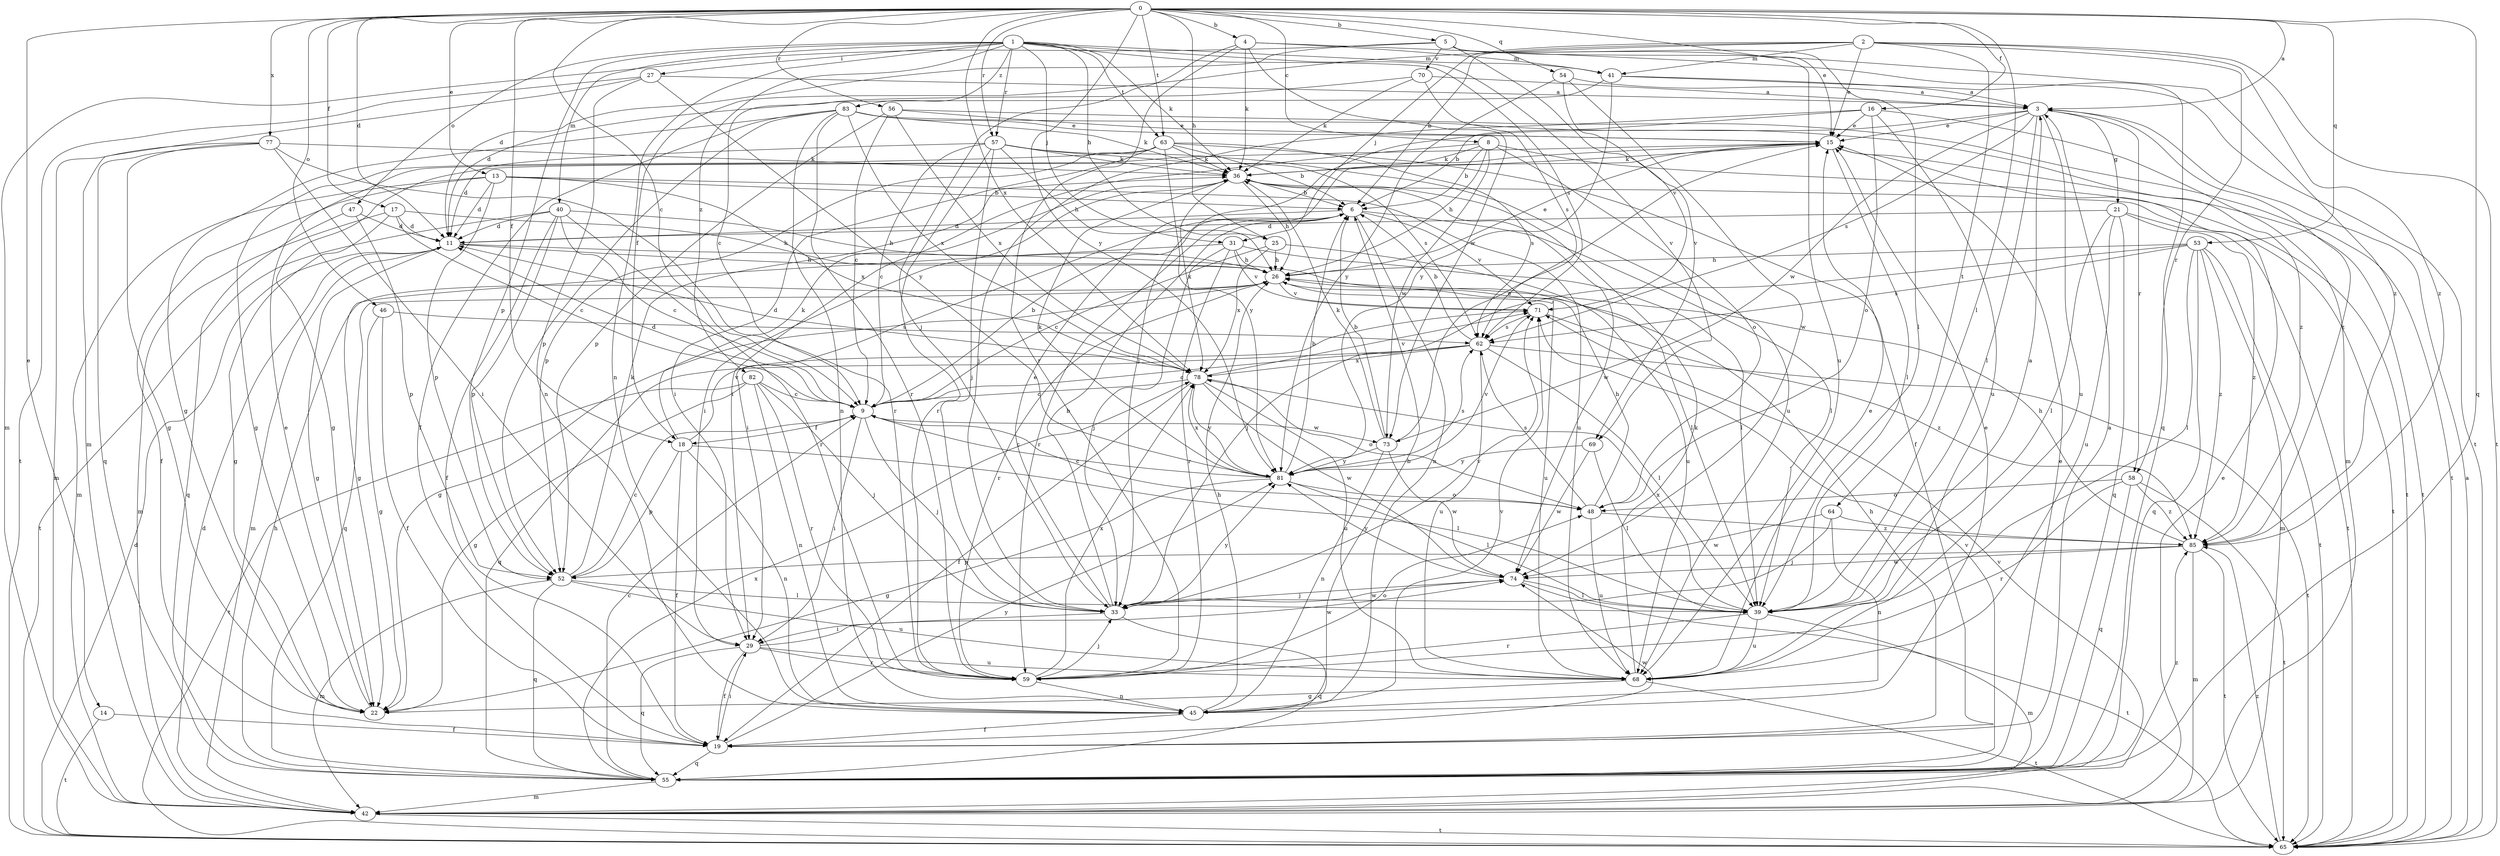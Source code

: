 strict digraph  {
0;
1;
2;
3;
4;
5;
6;
8;
9;
11;
13;
14;
15;
16;
17;
18;
19;
21;
22;
25;
26;
27;
29;
31;
33;
36;
39;
40;
41;
42;
45;
46;
47;
48;
52;
53;
54;
55;
56;
57;
58;
59;
62;
63;
64;
65;
68;
69;
70;
71;
73;
74;
77;
78;
81;
82;
83;
85;
0 -> 3  [label=a];
0 -> 4  [label=b];
0 -> 5  [label=b];
0 -> 8  [label=c];
0 -> 9  [label=c];
0 -> 11  [label=d];
0 -> 13  [label=e];
0 -> 14  [label=e];
0 -> 15  [label=e];
0 -> 16  [label=f];
0 -> 17  [label=f];
0 -> 18  [label=f];
0 -> 25  [label=h];
0 -> 39  [label=l];
0 -> 46  [label=o];
0 -> 53  [label=q];
0 -> 54  [label=q];
0 -> 55  [label=q];
0 -> 56  [label=r];
0 -> 57  [label=r];
0 -> 63  [label=t];
0 -> 77  [label=x];
0 -> 78  [label=x];
0 -> 81  [label=y];
1 -> 25  [label=h];
1 -> 27  [label=i];
1 -> 31  [label=j];
1 -> 36  [label=k];
1 -> 40  [label=m];
1 -> 41  [label=m];
1 -> 45  [label=n];
1 -> 47  [label=o];
1 -> 52  [label=p];
1 -> 57  [label=r];
1 -> 62  [label=s];
1 -> 63  [label=t];
1 -> 69  [label=v];
1 -> 82  [label=z];
1 -> 83  [label=z];
2 -> 6  [label=b];
2 -> 15  [label=e];
2 -> 18  [label=f];
2 -> 31  [label=j];
2 -> 41  [label=m];
2 -> 58  [label=r];
2 -> 64  [label=t];
2 -> 65  [label=t];
2 -> 85  [label=z];
3 -> 15  [label=e];
3 -> 21  [label=g];
3 -> 33  [label=j];
3 -> 39  [label=l];
3 -> 58  [label=r];
3 -> 62  [label=s];
3 -> 68  [label=u];
3 -> 73  [label=w];
3 -> 85  [label=z];
4 -> 33  [label=j];
4 -> 36  [label=k];
4 -> 41  [label=m];
4 -> 59  [label=r];
4 -> 65  [label=t];
4 -> 73  [label=w];
5 -> 11  [label=d];
5 -> 39  [label=l];
5 -> 42  [label=m];
5 -> 68  [label=u];
5 -> 69  [label=v];
5 -> 70  [label=v];
5 -> 85  [label=z];
6 -> 11  [label=d];
6 -> 29  [label=i];
6 -> 39  [label=l];
6 -> 45  [label=n];
6 -> 59  [label=r];
6 -> 71  [label=v];
8 -> 6  [label=b];
8 -> 26  [label=h];
8 -> 29  [label=i];
8 -> 36  [label=k];
8 -> 48  [label=o];
8 -> 65  [label=t];
8 -> 73  [label=w];
9 -> 6  [label=b];
9 -> 11  [label=d];
9 -> 18  [label=f];
9 -> 29  [label=i];
9 -> 33  [label=j];
9 -> 73  [label=w];
11 -> 22  [label=g];
11 -> 26  [label=h];
11 -> 39  [label=l];
11 -> 42  [label=m];
13 -> 6  [label=b];
13 -> 11  [label=d];
13 -> 19  [label=f];
13 -> 42  [label=m];
13 -> 52  [label=p];
13 -> 68  [label=u];
13 -> 78  [label=x];
14 -> 19  [label=f];
14 -> 65  [label=t];
15 -> 22  [label=g];
15 -> 36  [label=k];
15 -> 39  [label=l];
15 -> 65  [label=t];
16 -> 6  [label=b];
16 -> 15  [label=e];
16 -> 33  [label=j];
16 -> 42  [label=m];
16 -> 48  [label=o];
16 -> 68  [label=u];
17 -> 9  [label=c];
17 -> 11  [label=d];
17 -> 22  [label=g];
17 -> 26  [label=h];
17 -> 42  [label=m];
18 -> 19  [label=f];
18 -> 36  [label=k];
18 -> 39  [label=l];
18 -> 45  [label=n];
18 -> 52  [label=p];
18 -> 71  [label=v];
19 -> 3  [label=a];
19 -> 26  [label=h];
19 -> 29  [label=i];
19 -> 55  [label=q];
19 -> 74  [label=w];
19 -> 81  [label=y];
21 -> 11  [label=d];
21 -> 39  [label=l];
21 -> 55  [label=q];
21 -> 65  [label=t];
21 -> 68  [label=u];
21 -> 85  [label=z];
22 -> 15  [label=e];
25 -> 9  [label=c];
25 -> 26  [label=h];
25 -> 68  [label=u];
25 -> 78  [label=x];
26 -> 15  [label=e];
26 -> 22  [label=g];
26 -> 55  [label=q];
26 -> 59  [label=r];
26 -> 68  [label=u];
26 -> 71  [label=v];
27 -> 3  [label=a];
27 -> 42  [label=m];
27 -> 45  [label=n];
27 -> 65  [label=t];
27 -> 81  [label=y];
29 -> 19  [label=f];
29 -> 55  [label=q];
29 -> 59  [label=r];
29 -> 68  [label=u];
29 -> 74  [label=w];
31 -> 22  [label=g];
31 -> 26  [label=h];
31 -> 33  [label=j];
31 -> 39  [label=l];
31 -> 59  [label=r];
31 -> 71  [label=v];
33 -> 6  [label=b];
33 -> 15  [label=e];
33 -> 29  [label=i];
33 -> 55  [label=q];
33 -> 71  [label=v];
33 -> 74  [label=w];
33 -> 81  [label=y];
36 -> 6  [label=b];
36 -> 26  [label=h];
36 -> 29  [label=i];
36 -> 65  [label=t];
36 -> 74  [label=w];
36 -> 78  [label=x];
39 -> 3  [label=a];
39 -> 42  [label=m];
39 -> 59  [label=r];
39 -> 68  [label=u];
39 -> 78  [label=x];
40 -> 9  [label=c];
40 -> 11  [label=d];
40 -> 19  [label=f];
40 -> 26  [label=h];
40 -> 52  [label=p];
40 -> 59  [label=r];
40 -> 65  [label=t];
41 -> 3  [label=a];
41 -> 11  [label=d];
41 -> 55  [label=q];
41 -> 81  [label=y];
42 -> 11  [label=d];
42 -> 15  [label=e];
42 -> 65  [label=t];
42 -> 71  [label=v];
45 -> 6  [label=b];
45 -> 15  [label=e];
45 -> 19  [label=f];
45 -> 26  [label=h];
45 -> 71  [label=v];
46 -> 19  [label=f];
46 -> 22  [label=g];
46 -> 62  [label=s];
47 -> 11  [label=d];
47 -> 52  [label=p];
47 -> 55  [label=q];
48 -> 9  [label=c];
48 -> 26  [label=h];
48 -> 62  [label=s];
48 -> 68  [label=u];
48 -> 85  [label=z];
52 -> 9  [label=c];
52 -> 36  [label=k];
52 -> 39  [label=l];
52 -> 42  [label=m];
52 -> 55  [label=q];
52 -> 68  [label=u];
53 -> 26  [label=h];
53 -> 33  [label=j];
53 -> 39  [label=l];
53 -> 42  [label=m];
53 -> 55  [label=q];
53 -> 62  [label=s];
53 -> 65  [label=t];
53 -> 85  [label=z];
54 -> 3  [label=a];
54 -> 71  [label=v];
54 -> 74  [label=w];
54 -> 81  [label=y];
55 -> 9  [label=c];
55 -> 15  [label=e];
55 -> 26  [label=h];
55 -> 42  [label=m];
55 -> 71  [label=v];
55 -> 78  [label=x];
55 -> 85  [label=z];
56 -> 9  [label=c];
56 -> 15  [label=e];
56 -> 52  [label=p];
56 -> 65  [label=t];
56 -> 78  [label=x];
57 -> 9  [label=c];
57 -> 11  [label=d];
57 -> 26  [label=h];
57 -> 33  [label=j];
57 -> 36  [label=k];
57 -> 59  [label=r];
57 -> 62  [label=s];
57 -> 68  [label=u];
58 -> 48  [label=o];
58 -> 55  [label=q];
58 -> 59  [label=r];
58 -> 65  [label=t];
58 -> 85  [label=z];
59 -> 33  [label=j];
59 -> 45  [label=n];
59 -> 48  [label=o];
59 -> 78  [label=x];
62 -> 6  [label=b];
62 -> 9  [label=c];
62 -> 39  [label=l];
62 -> 55  [label=q];
62 -> 65  [label=t];
62 -> 68  [label=u];
62 -> 78  [label=x];
63 -> 6  [label=b];
63 -> 19  [label=f];
63 -> 22  [label=g];
63 -> 29  [label=i];
63 -> 36  [label=k];
63 -> 52  [label=p];
63 -> 62  [label=s];
63 -> 81  [label=y];
64 -> 33  [label=j];
64 -> 45  [label=n];
64 -> 74  [label=w];
64 -> 85  [label=z];
65 -> 3  [label=a];
65 -> 11  [label=d];
65 -> 85  [label=z];
68 -> 15  [label=e];
68 -> 22  [label=g];
68 -> 36  [label=k];
68 -> 65  [label=t];
69 -> 39  [label=l];
69 -> 74  [label=w];
69 -> 81  [label=y];
70 -> 3  [label=a];
70 -> 9  [label=c];
70 -> 36  [label=k];
70 -> 62  [label=s];
71 -> 62  [label=s];
71 -> 85  [label=z];
73 -> 6  [label=b];
73 -> 15  [label=e];
73 -> 36  [label=k];
73 -> 45  [label=n];
73 -> 74  [label=w];
73 -> 81  [label=y];
74 -> 33  [label=j];
74 -> 39  [label=l];
74 -> 65  [label=t];
74 -> 81  [label=y];
77 -> 22  [label=g];
77 -> 29  [label=i];
77 -> 36  [label=k];
77 -> 42  [label=m];
77 -> 55  [label=q];
77 -> 59  [label=r];
78 -> 9  [label=c];
78 -> 11  [label=d];
78 -> 19  [label=f];
78 -> 48  [label=o];
78 -> 68  [label=u];
78 -> 71  [label=v];
78 -> 74  [label=w];
78 -> 81  [label=y];
81 -> 6  [label=b];
81 -> 9  [label=c];
81 -> 22  [label=g];
81 -> 36  [label=k];
81 -> 39  [label=l];
81 -> 48  [label=o];
81 -> 62  [label=s];
81 -> 71  [label=v];
81 -> 78  [label=x];
82 -> 9  [label=c];
82 -> 22  [label=g];
82 -> 33  [label=j];
82 -> 45  [label=n];
82 -> 59  [label=r];
82 -> 65  [label=t];
83 -> 15  [label=e];
83 -> 19  [label=f];
83 -> 22  [label=g];
83 -> 36  [label=k];
83 -> 45  [label=n];
83 -> 52  [label=p];
83 -> 59  [label=r];
83 -> 78  [label=x];
83 -> 85  [label=z];
85 -> 26  [label=h];
85 -> 42  [label=m];
85 -> 52  [label=p];
85 -> 65  [label=t];
85 -> 74  [label=w];
}
